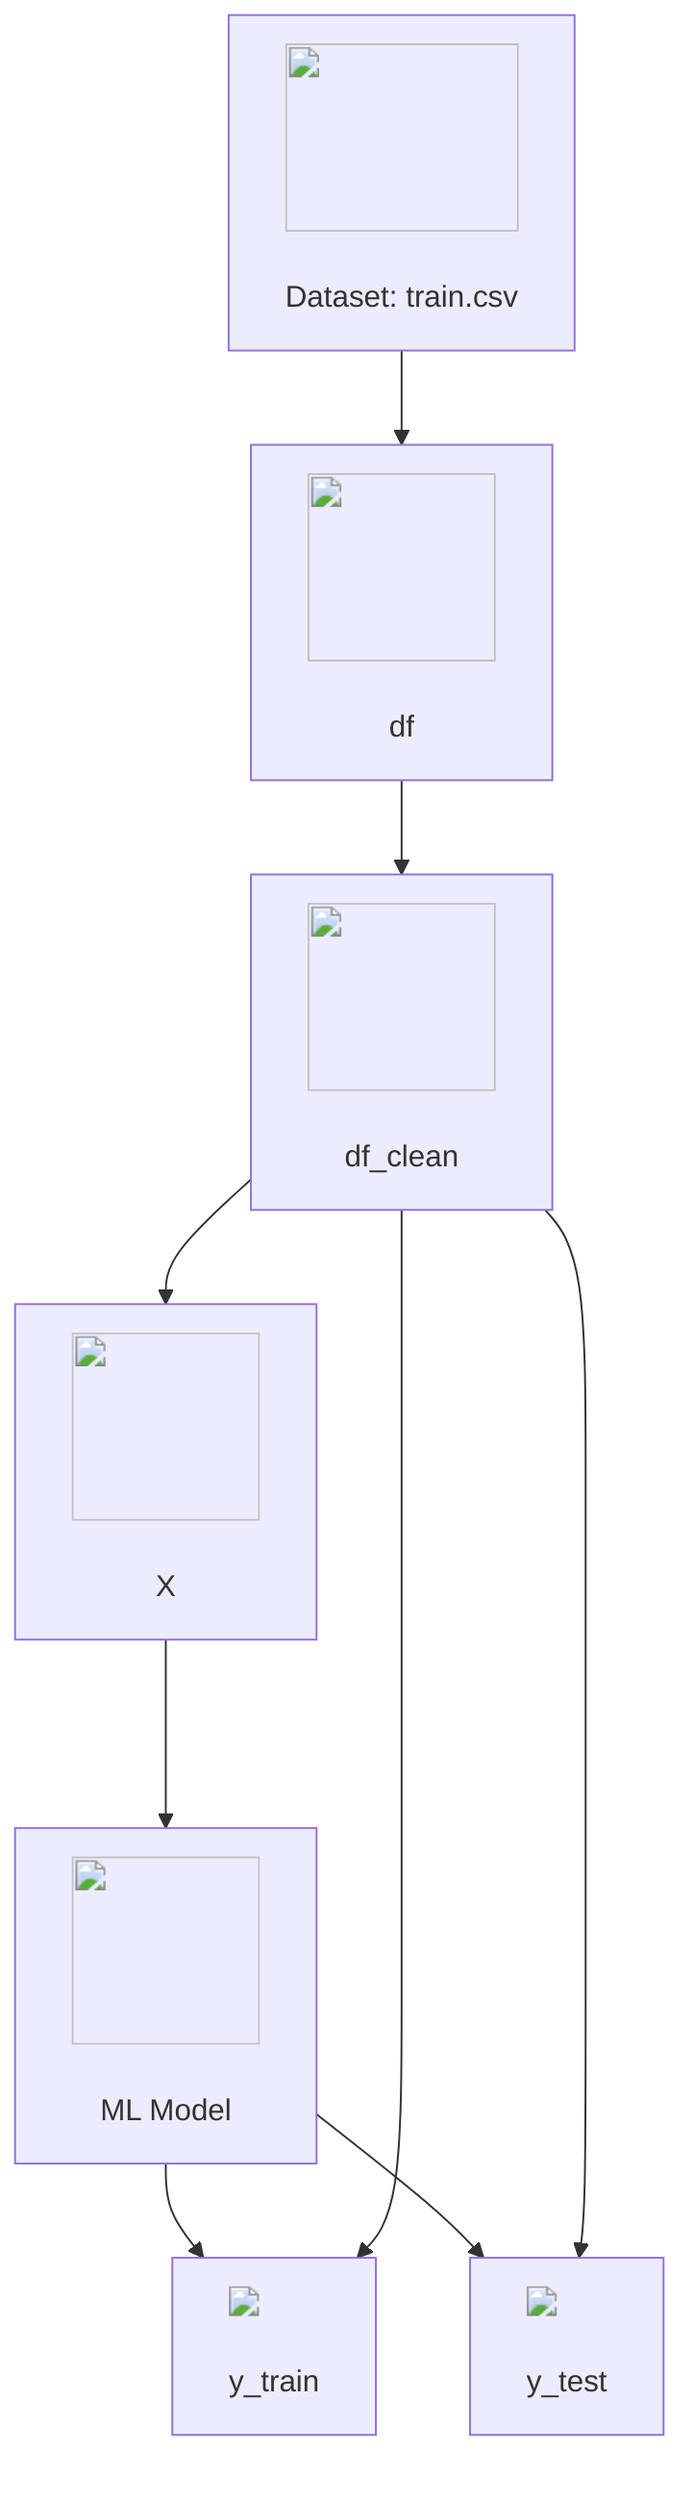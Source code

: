flowchart TD
  A["<img src='icons/database.svg' width=100 height=100/> <br/> Dataset: train.csv"]
  B["<img src='icons/file.svg' width=100 height=100/> <br/> df"]
  C["<img src='icons/column_split.svg' width=100 height=100/> <br/> df_clean"]
  D["<img src='icons/row_split.svg' width=100 height=100/> <br/> X"]
  E["<img src='icons/brain.svg' width=100 height=100/> <br/> ML Model"]
  F["<img src='dummy_plots/barplot_template.svg'/> <br/> y_train"]
  G["<img src='dummy_plots/boxplot_template.svg'/> <br/> y_test"]
  A --> B
  B --> C
  C --> D
  D ---> E
  E --> F
  E --> G
  C --> F
  C --> G